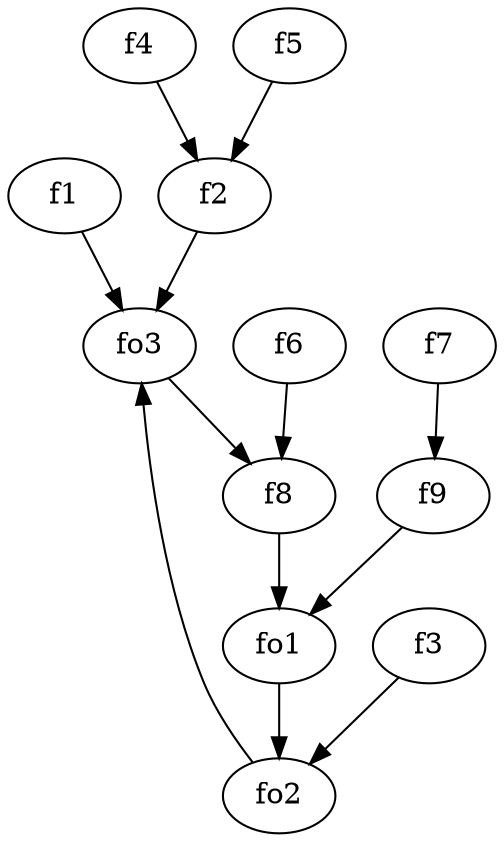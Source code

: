 strict digraph  {
f1;
f2;
f3;
f4;
f5;
f6;
f7;
f8;
f9;
fo1;
fo2;
fo3;
f1 -> fo3  [weight=2];
f2 -> fo3  [weight=2];
f3 -> fo2  [weight=2];
f4 -> f2  [weight=2];
f5 -> f2  [weight=2];
f6 -> f8  [weight=2];
f7 -> f9  [weight=2];
f8 -> fo1  [weight=2];
f9 -> fo1  [weight=2];
fo1 -> fo2  [weight=2];
fo2 -> fo3  [weight=2];
fo3 -> f8  [weight=2];
}
